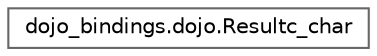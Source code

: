 digraph "Graphical Class Hierarchy"
{
 // LATEX_PDF_SIZE
  bgcolor="transparent";
  edge [fontname=Helvetica,fontsize=10,labelfontname=Helvetica,labelfontsize=10];
  node [fontname=Helvetica,fontsize=10,shape=box,height=0.2,width=0.4];
  rankdir="LR";
  Node0 [id="Node000000",label="dojo_bindings.dojo.Resultc_char",height=0.2,width=0.4,color="grey40", fillcolor="white", style="filled",URL="$structdojo__bindings_1_1dojo_1_1_resultc__char.html",tooltip=" "];
}
